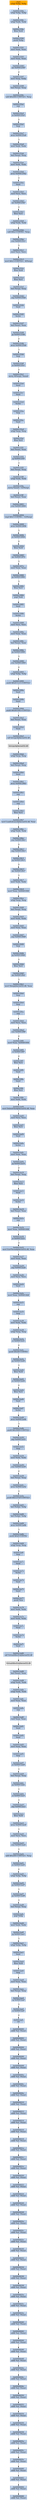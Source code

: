 digraph G {
node[shape=rectangle,style=filled,fillcolor=lightsteelblue,color=lightsteelblue]
bgcolor="transparent"
a0x00412588xchgl_ebp_ebp[label="start\nxchgl %ebp, %ebp",fillcolor="orange",color="lightgrey"];
a0x0041258axchgl_ebp_ebp[label="0x0041258a\nxchgl %ebp, %ebp"];
a0x0041258cxchgl_edx_edx[label="0x0041258c\nxchgl %edx, %edx"];
a0x0041258effree_st0[label="0x0041258e\nffree %st0"];
a0x00412590pushl_ebp[label="0x00412590\npushl %ebp"];
a0x00412591movl_eax_eax[label="0x00412591\nmovl %eax, %eax"];
a0x00412593movl_eax_eax[label="0x00412593\nmovl %eax, %eax"];
a0x00412595jne_0x00412597[label="0x00412595\njne 0x00412597"];
a0x00412597movl_esp_ebp[label="0x00412597\nmovl %esp, %ebp"];
a0x00412599leal_esp__esp[label="0x00412599\nleal (%esp), %esp"];
a0x0041259csubl_0x200UINT32_esp[label="0x0041259c\nsubl $0x200<UINT32>, %esp"];
a0x004125a2nop_[label="0x004125a2\nnop "];
a0x004125a3je_0x004125a5[label="0x004125a3\nje 0x004125a5"];
a0x004125a5fnop_[label="0x004125a5\nfnop "];
a0x004125a7jecxz_0x004125a9[label="0x004125a7\njecxz 0x004125a9"];
a0x004125a9movl_edx_edx[label="0x004125a9\nmovl %edx, %edx"];
a0x004125ableal_esp__esp[label="0x004125ab\nleal (%esp), %esp"];
a0x004125aemovl_edx_edx[label="0x004125ae\nmovl %edx, %edx"];
a0x004125b0jecxz_0x004125b2[label="0x004125b0\njecxz 0x004125b2"];
a0x004125b2fwait_[label="0x004125b2\nfwait "];
a0x004125b3movl_ecx_ecx[label="0x004125b3\nmovl %ecx, %ecx"];
a0x004125b5jne_0x004125b7[label="0x004125b5\njne 0x004125b7"];
a0x004125b7ffree_st1[label="0x004125b7\nffree %st1"];
a0x004125b9xchgl_edx_edx[label="0x004125b9\nxchgl %edx, %edx"];
a0x004125bbsubl_0xcUINT8_esp[label="0x004125bb\nsubl $0xc<UINT8>, %esp"];
a0x004125bejcxz_0x004125c1[label="0x004125be\njcxz 0x004125c1"];
a0x004125c1movl_ecx_ecx[label="0x004125c1\nmovl %ecx, %ecx"];
a0x004125c3movl_0x1UINT32__8esp_[label="0x004125c3\nmovl $0x1<UINT32>, -8(%esp)"];
a0x004125cbffree_st0[label="0x004125cb\nffree %st0"];
a0x004125cdffree_st1[label="0x004125cd\nffree %st1"];
a0x004125cfleal_esp__esp[label="0x004125cf\nleal (%esp), %esp"];
a0x004125d2jmp_0x004125d4[label="0x004125d2\njmp 0x004125d4"];
a0x004125d4fwait_[label="0x004125d4\nfwait "];
a0x004125d5fnclex_[label="0x004125d5\nfnclex "];
a0x004125d7leal_eax__eax[label="0x004125d7\nleal (%eax), %eax"];
a0x004125d9jp_0x004125db[label="0x004125d9\njp 0x004125db"];
a0x004125dbjecxz_0x004125dd[label="0x004125db\njecxz 0x004125dd"];
a0x004125ddfnop_[label="0x004125dd\nfnop "];
a0x004125dfje_0x004125e1[label="0x004125df\nje 0x004125e1"];
a0x004125e1movq__8esp__mm0[label="0x004125e1\nmovq -8(%esp), %mm0"];
a0x004125e6fwait_[label="0x004125e6\nfwait "];
a0x004125e7fwait_[label="0x004125e7\nfwait "];
a0x004125e8fnclex_[label="0x004125e8\nfnclex "];
a0x004125eafnop_[label="0x004125ea\nfnop "];
a0x004125ecfwait_[label="0x004125ec\nfwait "];
a0x004125edxchgl_esp_esp[label="0x004125ed\nxchgl %esp, %esp"];
a0x004125efffree_st1[label="0x004125ef\nffree %st1"];
a0x004125f1leal_eax__eax[label="0x004125f1\nleal (%eax), %eax"];
a0x004125f3jg_0x004125f5[label="0x004125f3\njg 0x004125f5"];
a0x004125f5leal_esp__esp[label="0x004125f5\nleal (%esp), %esp"];
a0x004125f8xchgl_edx_edx[label="0x004125f8\nxchgl %edx, %edx"];
a0x004125famovq_mm0__12esp_[label="0x004125fa\nmovq %mm0, -12(%esp)"];
a0x004125ffleal_eax__eax[label="0x004125ff\nleal (%eax), %eax"];
a0x00412601jcxz_0x00412604[label="0x00412601\njcxz 0x00412604"];
a0x00412604cmpl_0x1UINT8__12esp_[label="0x00412604\ncmpl $0x1<UINT8>, -12(%esp)"];
a0x00412609jecxz_0x0041260b[label="0x00412609\njecxz 0x0041260b"];
a0x0041260bje_0x0041260d[label="0x0041260b\nje 0x0041260d"];
a0x0041260dffree_st0[label="0x0041260d\nffree %st0"];
a0x0041260fjne_0x0041297e[label="0x0041260f\njne 0x0041297e"];
a0x0041297emovl_eax_eax[label="0x0041297e\nmovl %eax, %eax"];
a0x00412980jp_0x00412982[label="0x00412980\njp 0x00412982"];
a0x00412982ffree_st1[label="0x00412982\nffree %st1"];
a0x00412984popl_edi[label="0x00412984\npopl %edi"];
a0x00412985fwait_[label="0x00412985\nfwait "];
a0x00412986fnclex_[label="0x00412986\nfnclex "];
a0x00412988movl_ecx_ecx[label="0x00412988\nmovl %ecx, %ecx"];
a0x0041298amovl_eax_eax[label="0x0041298a\nmovl %eax, %eax"];
a0x0041298cleal_eax__eax[label="0x0041298c\nleal (%eax), %eax"];
a0x0041298ejp_0x00412990[label="0x0041298e\njp 0x00412990"];
a0x00412990jcxz_0x00412993[label="0x00412990\njcxz 0x00412993"];
a0x00412993xchgl_ebp_ebp[label="0x00412993\nxchgl %ebp, %ebp"];
a0x00412995pushl_0x411cc1UINT32[label="0x00412995\npushl $0x411cc1<UINT32>"];
a0x0041299afwait_[label="0x0041299a\nfwait "];
a0x0041299bfninit_[label="0x0041299b\nfninit "];
a0x0041299dpushl_0x40100cUINT32[label="0x0041299d\npushl $0x40100c<UINT32>"];
a0x004129a2leal_eax__eax[label="0x004129a2\nleal (%eax), %eax"];
a0x004129a4fwait_[label="0x004129a4\nfwait "];
a0x004129a5call_lstrcpyA_kernel32_dll[label="0x004129a5\ncall lstrcpyA@kernel32.dll"];
lstrcpyA_kernel32_dll[label="lstrcpyA@kernel32.dll",fillcolor="lightgrey",color="lightgrey"];
a0x004129abxchgl_esp_esp[label="0x004129ab\nxchgl %esp, %esp"];
a0x004129adleal_esp__esp[label="0x004129ad\nleal (%esp), %esp"];
a0x004129b0fwait_[label="0x004129b0\nfwait "];
a0x004129b1jecxz_0x004129b3[label="0x004129b1\njecxz 0x004129b3"];
a0x004129b3nop_[label="0x004129b3\nnop "];
a0x004129b4nop_[label="0x004129b4\nnop "];
a0x004129b5ffree_st1[label="0x004129b5\nffree %st1"];
a0x004129b7movl_LoadLibraryA_kernel32_dll_eax[label="0x004129b7\nmovl LoadLibraryA@kernel32.dll, %eax"];
a0x004129bcxchgl_edx_edx[label="0x004129bc\nxchgl %edx, %edx"];
a0x004129bejcxz_0x004129c1[label="0x004129be\njcxz 0x004129c1"];
a0x004129c1jmp_0x004129c3[label="0x004129c1\njmp 0x004129c3"];
a0x004129c3jg_0x004129c5[label="0x004129c3\njg 0x004129c5"];
a0x004129c5jne_0x004129c7[label="0x004129c5\njne 0x004129c7"];
a0x004129c7movl_edx_edx[label="0x004129c7\nmovl %edx, %edx"];
a0x004129c9movl_eax_0x00401000[label="0x004129c9\nmovl %eax, 0x00401000"];
a0x004129cexchgl_esp_esp[label="0x004129ce\nxchgl %esp, %esp"];
a0x004129d0leal_esp__esp[label="0x004129d0\nleal (%esp), %esp"];
a0x004129d3movl_edx_edx[label="0x004129d3\nmovl %edx, %edx"];
a0x004129d5movl_eax_eax[label="0x004129d5\nmovl %eax, %eax"];
a0x004129d7jmp_0x004129d9[label="0x004129d7\njmp 0x004129d9"];
a0x004129d9fnop_[label="0x004129d9\nfnop "];
a0x004129dbjg_0x004129dd[label="0x004129db\njg 0x004129dd"];
a0x004129ddffree_st1[label="0x004129dd\nffree %st1"];
a0x004129dfjne_0x004129e1[label="0x004129df\njne 0x004129e1"];
a0x004129e1movl_Sleep_kernel32_dll_eax[label="0x004129e1\nmovl Sleep@kernel32.dll, %eax"];
a0x004129e6fnop_[label="0x004129e6\nfnop "];
a0x004129e8fnop_[label="0x004129e8\nfnop "];
a0x004129eanop_[label="0x004129ea\nnop "];
a0x004129ebmovl_ecx_ecx[label="0x004129eb\nmovl %ecx, %ecx"];
a0x004129edjcxz_0x004129f0[label="0x004129ed\njcxz 0x004129f0"];
a0x004129f0movl_eax_0x00401004[label="0x004129f0\nmovl %eax, 0x00401004"];
a0x004129f5je_0x004129f7[label="0x004129f5\nje 0x004129f7"];
a0x004129f7ffree_st1[label="0x004129f7\nffree %st1"];
a0x004129f9fwait_[label="0x004129f9\nfwait "];
a0x004129fafninit_[label="0x004129fa\nfninit "];
a0x004129fcffree_st1[label="0x004129fc\nffree %st1"];
a0x004129femovl_edx_edx[label="0x004129fe\nmovl %edx, %edx"];
a0x00412a00movl_DeleteFileA_kernel32_dll_eax[label="0x00412a00\nmovl DeleteFileA@kernel32.dll, %eax"];
a0x00412a05movl_ecx_ecx[label="0x00412a05\nmovl %ecx, %ecx"];
a0x00412a07ffree_st1[label="0x00412a07\nffree %st1"];
a0x00412a09fwait_[label="0x00412a09\nfwait "];
a0x00412a0afnclex_[label="0x00412a0a\nfnclex "];
a0x00412a0cmovl_eax_eax[label="0x00412a0c\nmovl %eax, %eax"];
a0x00412a0ejg_0x00412a10[label="0x00412a0e\njg 0x00412a10"];
a0x00412a10leal_esp__esp[label="0x00412a10\nleal (%esp), %esp"];
a0x00412a13ffree_st1[label="0x00412a13\nffree %st1"];
a0x00412a15fwait_[label="0x00412a15\nfwait "];
a0x00412a16fnclex_[label="0x00412a16\nfnclex "];
a0x00412a18leal_eax__eax[label="0x00412a18\nleal (%eax), %eax"];
a0x00412a1anop_[label="0x00412a1a\nnop "];
a0x00412a1bmovl_eax_0x00401008[label="0x00412a1b\nmovl %eax, 0x00401008"];
a0x00412a20je_0x00412a22[label="0x00412a20\nje 0x00412a22"];
a0x00412a22movl_ExitThread_kernel32_dll_eax[label="0x00412a22\nmovl ExitThread@kernel32.dll, %eax"];
a0x00412a27movl_eax_eax[label="0x00412a27\nmovl %eax, %eax"];
a0x00412a29jmp_0x00412a2b[label="0x00412a29\njmp 0x00412a2b"];
a0x00412a2bmovl_ecx_ecx[label="0x00412a2b\nmovl %ecx, %ecx"];
a0x00412a2dfwait_[label="0x00412a2d\nfwait "];
a0x00412a2emovl_eax_0x004014b8[label="0x00412a2e\nmovl %eax, 0x004014b8"];
a0x00412a33nop_[label="0x00412a33\nnop "];
a0x00412a34fnop_[label="0x00412a34\nfnop "];
a0x00412a36movl_edx_edx[label="0x00412a36\nmovl %edx, %edx"];
a0x00412a38xchgl_esp_esp[label="0x00412a38\nxchgl %esp, %esp"];
a0x00412a3aje_0x00412a3c[label="0x00412a3a\nje 0x00412a3c"];
a0x00412a3cpushl_0x40UINT8[label="0x00412a3c\npushl $0x40<UINT8>"];
a0x00412a3ejp_0x00412a40[label="0x00412a3e\njp 0x00412a40"];
a0x00412a40ffree_st0[label="0x00412a40\nffree %st0"];
a0x00412a42je_0x00412a44[label="0x00412a42\nje 0x00412a44"];
a0x00412a44ffree_st1[label="0x00412a44\nffree %st1"];
a0x00412a46fwait_[label="0x00412a46\nfwait "];
a0x00412a47fnclex_[label="0x00412a47\nfnclex "];
a0x00412a49jecxz_0x00412a4b[label="0x00412a49\njecxz 0x00412a4b"];
a0x00412a4bpushl_0x3000UINT32[label="0x00412a4b\npushl $0x3000<UINT32>"];
a0x00412a50jmp_0x00412a52[label="0x00412a50\njmp 0x00412a52"];
a0x00412a52fnop_[label="0x00412a52\nfnop "];
a0x00412a54movl_edx_edx[label="0x00412a54\nmovl %edx, %edx"];
a0x00412a56jcxz_0x00412a59[label="0x00412a56\njcxz 0x00412a59"];
a0x00412a59leal_esp__esp[label="0x00412a59\nleal (%esp), %esp"];
a0x00412a5cjecxz_0x00412a5e[label="0x00412a5c\njecxz 0x00412a5e"];
a0x00412a5epushl_0x127efUINT32[label="0x00412a5e\npushl $0x127ef<UINT32>"];
a0x00412a63leal_ebp__ebp[label="0x00412a63\nleal (%ebp), %ebp"];
a0x00412a66leal_ebp__ebp[label="0x00412a66\nleal (%ebp), %ebp"];
a0x00412a69jecxz_0x00412a6b[label="0x00412a69\njecxz 0x00412a6b"];
a0x00412a6bpushl_0x0UINT8[label="0x00412a6b\npushl $0x0<UINT8>"];
a0x00412a6dxchgl_esp_esp[label="0x00412a6d\nxchgl %esp, %esp"];
a0x00412a6ffnop_[label="0x00412a6f\nfnop "];
a0x00412a71fwait_[label="0x00412a71\nfwait "];
a0x00412a72fnclex_[label="0x00412a72\nfnclex "];
a0x00412a74fwait_[label="0x00412a74\nfwait "];
a0x00412a75fninit_[label="0x00412a75\nfninit "];
a0x00412a77pushl_esi[label="0x00412a77\npushl %esi"];
a0x00412a78movl_edx_edx[label="0x00412a78\nmovl %edx, %edx"];
a0x00412a7amovl_edx_edx[label="0x00412a7a\nmovl %edx, %edx"];
a0x00412a7cfwait_[label="0x00412a7c\nfwait "];
a0x00412a7dfnclex_[label="0x00412a7d\nfnclex "];
a0x00412a7ffwait_[label="0x00412a7f\nfwait "];
a0x00412a80call_VirtualAllocEx_kernel32_dll[label="0x00412a80\ncall VirtualAllocEx@kernel32.dll"];
VirtualAllocEx_kernel32_dll[label="VirtualAllocEx@kernel32.dll",fillcolor="lightgrey",color="lightgrey"];
a0x00412a86leal_eax__eax[label="0x00412a86\nleal (%eax), %eax"];
a0x00412a88xchgl_edx_edx[label="0x00412a88\nxchgl %edx, %edx"];
a0x00412a8axchgl_edx_edx[label="0x00412a8a\nxchgl %edx, %edx"];
a0x00412a8cmovl_eax_eax[label="0x00412a8c\nmovl %eax, %eax"];
a0x00412a8enop_[label="0x00412a8e\nnop "];
a0x00412a8ftestl_eax_eax[label="0x00412a8f\ntestl %eax, %eax"];
a0x00412a91fwait_[label="0x00412a91\nfwait "];
a0x00412a92fwait_[label="0x00412a92\nfwait "];
a0x00412a93movl_eax_eax[label="0x00412a93\nmovl %eax, %eax"];
a0x00412a95fnop_[label="0x00412a95\nfnop "];
a0x00412a97je_0x00412ab9[label="0x00412a97\nje 0x00412ab9"];
a0x00412ab9leal_esp__esp[label="0x00412ab9\nleal (%esp), %esp"];
a0x00412abcjp_0x00412abe[label="0x00412abc\njp 0x00412abe"];
a0x00412abeje_0x00412ac0[label="0x00412abe\nje 0x00412ac0"];
a0x00412ac0jmp_0x00412ac2[label="0x00412ac0\njmp 0x00412ac2"];
a0x00412ac2ffree_st0[label="0x00412ac2\nffree %st0"];
a0x00412ac4jecxz_0x00412ac6[label="0x00412ac4\njecxz 0x00412ac6"];
a0x00412ac6movl_ecx_ecx[label="0x00412ac6\nmovl %ecx, %ecx"];
a0x00412ac8jcxz_0x00412acb[label="0x00412ac8\njcxz 0x00412acb"];
a0x00412acbaddl_0x200UINT32_esp[label="0x00412acb\naddl $0x200<UINT32>, %esp"];
a0x00412ad1je_0x00412ad3[label="0x00412ad1\nje 0x00412ad3"];
a0x00412ad3xchgl_ebp_ebp[label="0x00412ad3\nxchgl %ebp, %ebp"];
a0x00412ad5jp_0x00412ad7[label="0x00412ad5\njp 0x00412ad7"];
a0x00412ad7jp_0x00412ad9[label="0x00412ad7\njp 0x00412ad9"];
a0x00412ad9leal_esp__esp[label="0x00412ad9\nleal (%esp), %esp"];
a0x00412adcpopl_ebp[label="0x00412adc\npopl %ebp"];
a0x00412addmovl_edx_edx[label="0x00412add\nmovl %edx, %edx"];
a0x00412adfjg_0x00412ae1[label="0x00412adf\njg 0x00412ae1"];
a0x00412ae1xchgl_ebp_ebp[label="0x00412ae1\nxchgl %ebp, %ebp"];
a0x00412ae3fwait_[label="0x00412ae3\nfwait "];
a0x00412ae4ffree_st0[label="0x00412ae4\nffree %st0"];
a0x00412ae6fnop_[label="0x00412ae6\nfnop "];
a0x00412ae8movl_eax_eax[label="0x00412ae8\nmovl %eax, %eax"];
a0x00412aealeal_esp__esp[label="0x00412aea\nleal (%esp), %esp"];
a0x00412aedjg_0x00412aef[label="0x00412aed\njg 0x00412aef"];
a0x00412aefje_0x00412af1[label="0x00412aef\nje 0x00412af1"];
a0x00412af1ret[label="0x00412af1\nret"];
a0x00000000addb_al_eax_[label="0x00000000\naddb %al, (%eax)"];
a0x00000002addb_al_eax_[label="0x00000002\naddb %al, (%eax)"];
a0x00000004addb_al_eax_[label="0x00000004\naddb %al, (%eax)"];
a0x00000006addb_al_eax_[label="0x00000006\naddb %al, (%eax)"];
a0x00000008addb_al_eax_[label="0x00000008\naddb %al, (%eax)"];
a0x0000000aaddb_al_eax_[label="0x0000000a\naddb %al, (%eax)"];
a0x0000000caddb_al_eax_[label="0x0000000c\naddb %al, (%eax)"];
a0x0000000eaddb_al_eax_[label="0x0000000e\naddb %al, (%eax)"];
a0x00000010addb_al_eax_[label="0x00000010\naddb %al, (%eax)"];
a0x00000012addb_al_eax_[label="0x00000012\naddb %al, (%eax)"];
a0x00000014addb_al_eax_[label="0x00000014\naddb %al, (%eax)"];
a0x00000016addb_al_eax_[label="0x00000016\naddb %al, (%eax)"];
a0x00000018addb_al_eax_[label="0x00000018\naddb %al, (%eax)"];
a0x0000001aaddb_al_eax_[label="0x0000001a\naddb %al, (%eax)"];
a0x0000001caddb_al_eax_[label="0x0000001c\naddb %al, (%eax)"];
a0x0000001eaddb_al_eax_[label="0x0000001e\naddb %al, (%eax)"];
a0x00000020addb_al_eax_[label="0x00000020\naddb %al, (%eax)"];
a0x00000022addb_al_eax_[label="0x00000022\naddb %al, (%eax)"];
a0x00000024addb_al_eax_[label="0x00000024\naddb %al, (%eax)"];
a0x00000026addb_al_eax_[label="0x00000026\naddb %al, (%eax)"];
a0x00000028addb_al_eax_[label="0x00000028\naddb %al, (%eax)"];
a0x0000002aaddb_al_eax_[label="0x0000002a\naddb %al, (%eax)"];
a0x0000002caddb_al_eax_[label="0x0000002c\naddb %al, (%eax)"];
a0x0000002eaddb_al_eax_[label="0x0000002e\naddb %al, (%eax)"];
a0x00000030addb_al_eax_[label="0x00000030\naddb %al, (%eax)"];
a0x00000032addb_al_eax_[label="0x00000032\naddb %al, (%eax)"];
a0x00000034addb_al_eax_[label="0x00000034\naddb %al, (%eax)"];
a0x00000036addb_al_eax_[label="0x00000036\naddb %al, (%eax)"];
a0x00000038addb_al_eax_[label="0x00000038\naddb %al, (%eax)"];
a0x0000003aaddb_al_eax_[label="0x0000003a\naddb %al, (%eax)"];
a0x0000003caddb_al_eax_[label="0x0000003c\naddb %al, (%eax)"];
a0x0000003eaddb_al_eax_[label="0x0000003e\naddb %al, (%eax)"];
a0x00000040addb_al_eax_[label="0x00000040\naddb %al, (%eax)"];
a0x00000042addb_al_eax_[label="0x00000042\naddb %al, (%eax)"];
a0x00000044addb_al_eax_[label="0x00000044\naddb %al, (%eax)"];
a0x00000046addb_al_eax_[label="0x00000046\naddb %al, (%eax)"];
a0x00000048addb_al_eax_[label="0x00000048\naddb %al, (%eax)"];
a0x0000004aaddb_al_eax_[label="0x0000004a\naddb %al, (%eax)"];
a0x0000004caddb_al_eax_[label="0x0000004c\naddb %al, (%eax)"];
a0x0000004eaddb_al_eax_[label="0x0000004e\naddb %al, (%eax)"];
a0x00000050addb_al_eax_[label="0x00000050\naddb %al, (%eax)"];
a0x00000052addb_al_eax_[label="0x00000052\naddb %al, (%eax)"];
a0x00000054addb_al_eax_[label="0x00000054\naddb %al, (%eax)"];
a0x00000056addb_al_eax_[label="0x00000056\naddb %al, (%eax)"];
a0x00000058addb_al_eax_[label="0x00000058\naddb %al, (%eax)"];
a0x0000005aaddb_al_eax_[label="0x0000005a\naddb %al, (%eax)"];
a0x0000005caddb_al_eax_[label="0x0000005c\naddb %al, (%eax)"];
a0x0000005eaddb_al_eax_[label="0x0000005e\naddb %al, (%eax)"];
a0x00000060addb_al_eax_[label="0x00000060\naddb %al, (%eax)"];
a0x00000062addb_al_eax_[label="0x00000062\naddb %al, (%eax)"];
a0x00000064addb_al_eax_[label="0x00000064\naddb %al, (%eax)"];
a0x00000066addb_al_eax_[label="0x00000066\naddb %al, (%eax)"];
a0x00412588xchgl_ebp_ebp -> a0x0041258axchgl_ebp_ebp [color="#000000"];
a0x0041258axchgl_ebp_ebp -> a0x0041258cxchgl_edx_edx [color="#000000"];
a0x0041258cxchgl_edx_edx -> a0x0041258effree_st0 [color="#000000"];
a0x0041258effree_st0 -> a0x00412590pushl_ebp [color="#000000"];
a0x00412590pushl_ebp -> a0x00412591movl_eax_eax [color="#000000"];
a0x00412591movl_eax_eax -> a0x00412593movl_eax_eax [color="#000000"];
a0x00412593movl_eax_eax -> a0x00412595jne_0x00412597 [color="#000000"];
a0x00412595jne_0x00412597 -> a0x00412597movl_esp_ebp [color="#000000",label="F"];
a0x00412597movl_esp_ebp -> a0x00412599leal_esp__esp [color="#000000"];
a0x00412599leal_esp__esp -> a0x0041259csubl_0x200UINT32_esp [color="#000000"];
a0x0041259csubl_0x200UINT32_esp -> a0x004125a2nop_ [color="#000000"];
a0x004125a2nop_ -> a0x004125a3je_0x004125a5 [color="#000000"];
a0x004125a3je_0x004125a5 -> a0x004125a5fnop_ [color="#000000",label="F"];
a0x004125a5fnop_ -> a0x004125a7jecxz_0x004125a9 [color="#000000"];
a0x004125a7jecxz_0x004125a9 -> a0x004125a9movl_edx_edx [color="#000000",label="T"];
a0x004125a9movl_edx_edx -> a0x004125ableal_esp__esp [color="#000000"];
a0x004125ableal_esp__esp -> a0x004125aemovl_edx_edx [color="#000000"];
a0x004125aemovl_edx_edx -> a0x004125b0jecxz_0x004125b2 [color="#000000"];
a0x004125b0jecxz_0x004125b2 -> a0x004125b2fwait_ [color="#000000",label="T"];
a0x004125b2fwait_ -> a0x004125b3movl_ecx_ecx [color="#000000"];
a0x004125b3movl_ecx_ecx -> a0x004125b5jne_0x004125b7 [color="#000000"];
a0x004125b5jne_0x004125b7 -> a0x004125b7ffree_st1 [color="#000000",label="T"];
a0x004125b7ffree_st1 -> a0x004125b9xchgl_edx_edx [color="#000000"];
a0x004125b9xchgl_edx_edx -> a0x004125bbsubl_0xcUINT8_esp [color="#000000"];
a0x004125bbsubl_0xcUINT8_esp -> a0x004125bejcxz_0x004125c1 [color="#000000"];
a0x004125bejcxz_0x004125c1 -> a0x004125c1movl_ecx_ecx [color="#000000",label="T"];
a0x004125c1movl_ecx_ecx -> a0x004125c3movl_0x1UINT32__8esp_ [color="#000000"];
a0x004125c3movl_0x1UINT32__8esp_ -> a0x004125cbffree_st0 [color="#000000"];
a0x004125cbffree_st0 -> a0x004125cdffree_st1 [color="#000000"];
a0x004125cdffree_st1 -> a0x004125cfleal_esp__esp [color="#000000"];
a0x004125cfleal_esp__esp -> a0x004125d2jmp_0x004125d4 [color="#000000"];
a0x004125d2jmp_0x004125d4 -> a0x004125d4fwait_ [color="#000000"];
a0x004125d4fwait_ -> a0x004125d5fnclex_ [color="#000000"];
a0x004125d5fnclex_ -> a0x004125d7leal_eax__eax [color="#000000"];
a0x004125d7leal_eax__eax -> a0x004125d9jp_0x004125db [color="#000000"];
a0x004125d9jp_0x004125db -> a0x004125dbjecxz_0x004125dd [color="#000000",label="F"];
a0x004125dbjecxz_0x004125dd -> a0x004125ddfnop_ [color="#000000",label="T"];
a0x004125ddfnop_ -> a0x004125dfje_0x004125e1 [color="#000000"];
a0x004125dfje_0x004125e1 -> a0x004125e1movq__8esp__mm0 [color="#000000",label="F"];
a0x004125e1movq__8esp__mm0 -> a0x004125e6fwait_ [color="#000000"];
a0x004125e6fwait_ -> a0x004125e7fwait_ [color="#000000"];
a0x004125e7fwait_ -> a0x004125e8fnclex_ [color="#000000"];
a0x004125e8fnclex_ -> a0x004125eafnop_ [color="#000000"];
a0x004125eafnop_ -> a0x004125ecfwait_ [color="#000000"];
a0x004125ecfwait_ -> a0x004125edxchgl_esp_esp [color="#000000"];
a0x004125edxchgl_esp_esp -> a0x004125efffree_st1 [color="#000000"];
a0x004125efffree_st1 -> a0x004125f1leal_eax__eax [color="#000000"];
a0x004125f1leal_eax__eax -> a0x004125f3jg_0x004125f5 [color="#000000"];
a0x004125f3jg_0x004125f5 -> a0x004125f5leal_esp__esp [color="#000000",label="T"];
a0x004125f5leal_esp__esp -> a0x004125f8xchgl_edx_edx [color="#000000"];
a0x004125f8xchgl_edx_edx -> a0x004125famovq_mm0__12esp_ [color="#000000"];
a0x004125famovq_mm0__12esp_ -> a0x004125ffleal_eax__eax [color="#000000"];
a0x004125ffleal_eax__eax -> a0x00412601jcxz_0x00412604 [color="#000000"];
a0x00412601jcxz_0x00412604 -> a0x00412604cmpl_0x1UINT8__12esp_ [color="#000000",label="T"];
a0x00412604cmpl_0x1UINT8__12esp_ -> a0x00412609jecxz_0x0041260b [color="#000000"];
a0x00412609jecxz_0x0041260b -> a0x0041260bje_0x0041260d [color="#000000",label="T"];
a0x0041260bje_0x0041260d -> a0x0041260dffree_st0 [color="#000000",label="F"];
a0x0041260dffree_st0 -> a0x0041260fjne_0x0041297e [color="#000000"];
a0x0041260fjne_0x0041297e -> a0x0041297emovl_eax_eax [color="#000000",label="T"];
a0x0041297emovl_eax_eax -> a0x00412980jp_0x00412982 [color="#000000"];
a0x00412980jp_0x00412982 -> a0x00412982ffree_st1 [color="#000000",label="T"];
a0x00412982ffree_st1 -> a0x00412984popl_edi [color="#000000"];
a0x00412984popl_edi -> a0x00412985fwait_ [color="#000000"];
a0x00412985fwait_ -> a0x00412986fnclex_ [color="#000000"];
a0x00412986fnclex_ -> a0x00412988movl_ecx_ecx [color="#000000"];
a0x00412988movl_ecx_ecx -> a0x0041298amovl_eax_eax [color="#000000"];
a0x0041298amovl_eax_eax -> a0x0041298cleal_eax__eax [color="#000000"];
a0x0041298cleal_eax__eax -> a0x0041298ejp_0x00412990 [color="#000000"];
a0x0041298ejp_0x00412990 -> a0x00412990jcxz_0x00412993 [color="#000000",label="T"];
a0x00412990jcxz_0x00412993 -> a0x00412993xchgl_ebp_ebp [color="#000000",label="F"];
a0x00412993xchgl_ebp_ebp -> a0x00412995pushl_0x411cc1UINT32 [color="#000000"];
a0x00412995pushl_0x411cc1UINT32 -> a0x0041299afwait_ [color="#000000"];
a0x0041299afwait_ -> a0x0041299bfninit_ [color="#000000"];
a0x0041299bfninit_ -> a0x0041299dpushl_0x40100cUINT32 [color="#000000"];
a0x0041299dpushl_0x40100cUINT32 -> a0x004129a2leal_eax__eax [color="#000000"];
a0x004129a2leal_eax__eax -> a0x004129a4fwait_ [color="#000000"];
a0x004129a4fwait_ -> a0x004129a5call_lstrcpyA_kernel32_dll [color="#000000"];
a0x004129a5call_lstrcpyA_kernel32_dll -> lstrcpyA_kernel32_dll [color="#000000"];
lstrcpyA_kernel32_dll -> a0x004129abxchgl_esp_esp [color="#000000"];
a0x004129abxchgl_esp_esp -> a0x004129adleal_esp__esp [color="#000000"];
a0x004129adleal_esp__esp -> a0x004129b0fwait_ [color="#000000"];
a0x004129b0fwait_ -> a0x004129b1jecxz_0x004129b3 [color="#000000"];
a0x004129b1jecxz_0x004129b3 -> a0x004129b3nop_ [color="#000000",label="T"];
a0x004129b3nop_ -> a0x004129b4nop_ [color="#000000"];
a0x004129b4nop_ -> a0x004129b5ffree_st1 [color="#000000"];
a0x004129b5ffree_st1 -> a0x004129b7movl_LoadLibraryA_kernel32_dll_eax [color="#000000"];
a0x004129b7movl_LoadLibraryA_kernel32_dll_eax -> a0x004129bcxchgl_edx_edx [color="#000000"];
a0x004129bcxchgl_edx_edx -> a0x004129bejcxz_0x004129c1 [color="#000000"];
a0x004129bejcxz_0x004129c1 -> a0x004129c1jmp_0x004129c3 [color="#000000",label="F"];
a0x004129c1jmp_0x004129c3 -> a0x004129c3jg_0x004129c5 [color="#000000"];
a0x004129c3jg_0x004129c5 -> a0x004129c5jne_0x004129c7 [color="#000000",label="F"];
a0x004129c5jne_0x004129c7 -> a0x004129c7movl_edx_edx [color="#000000",label="T"];
a0x004129c7movl_edx_edx -> a0x004129c9movl_eax_0x00401000 [color="#000000"];
a0x004129c9movl_eax_0x00401000 -> a0x004129cexchgl_esp_esp [color="#000000"];
a0x004129cexchgl_esp_esp -> a0x004129d0leal_esp__esp [color="#000000"];
a0x004129d0leal_esp__esp -> a0x004129d3movl_edx_edx [color="#000000"];
a0x004129d3movl_edx_edx -> a0x004129d5movl_eax_eax [color="#000000"];
a0x004129d5movl_eax_eax -> a0x004129d7jmp_0x004129d9 [color="#000000"];
a0x004129d7jmp_0x004129d9 -> a0x004129d9fnop_ [color="#000000"];
a0x004129d9fnop_ -> a0x004129dbjg_0x004129dd [color="#000000"];
a0x004129dbjg_0x004129dd -> a0x004129ddffree_st1 [color="#000000",label="F"];
a0x004129ddffree_st1 -> a0x004129dfjne_0x004129e1 [color="#000000"];
a0x004129dfjne_0x004129e1 -> a0x004129e1movl_Sleep_kernel32_dll_eax [color="#000000",label="T"];
a0x004129e1movl_Sleep_kernel32_dll_eax -> a0x004129e6fnop_ [color="#000000"];
a0x004129e6fnop_ -> a0x004129e8fnop_ [color="#000000"];
a0x004129e8fnop_ -> a0x004129eanop_ [color="#000000"];
a0x004129eanop_ -> a0x004129ebmovl_ecx_ecx [color="#000000"];
a0x004129ebmovl_ecx_ecx -> a0x004129edjcxz_0x004129f0 [color="#000000"];
a0x004129edjcxz_0x004129f0 -> a0x004129f0movl_eax_0x00401004 [color="#000000",label="F"];
a0x004129f0movl_eax_0x00401004 -> a0x004129f5je_0x004129f7 [color="#000000"];
a0x004129f5je_0x004129f7 -> a0x004129f7ffree_st1 [color="#000000",label="F"];
a0x004129f7ffree_st1 -> a0x004129f9fwait_ [color="#000000"];
a0x004129f9fwait_ -> a0x004129fafninit_ [color="#000000"];
a0x004129fafninit_ -> a0x004129fcffree_st1 [color="#000000"];
a0x004129fcffree_st1 -> a0x004129femovl_edx_edx [color="#000000"];
a0x004129femovl_edx_edx -> a0x00412a00movl_DeleteFileA_kernel32_dll_eax [color="#000000"];
a0x00412a00movl_DeleteFileA_kernel32_dll_eax -> a0x00412a05movl_ecx_ecx [color="#000000"];
a0x00412a05movl_ecx_ecx -> a0x00412a07ffree_st1 [color="#000000"];
a0x00412a07ffree_st1 -> a0x00412a09fwait_ [color="#000000"];
a0x00412a09fwait_ -> a0x00412a0afnclex_ [color="#000000"];
a0x00412a0afnclex_ -> a0x00412a0cmovl_eax_eax [color="#000000"];
a0x00412a0cmovl_eax_eax -> a0x00412a0ejg_0x00412a10 [color="#000000"];
a0x00412a0ejg_0x00412a10 -> a0x00412a10leal_esp__esp [color="#000000",label="F"];
a0x00412a10leal_esp__esp -> a0x00412a13ffree_st1 [color="#000000"];
a0x00412a13ffree_st1 -> a0x00412a15fwait_ [color="#000000"];
a0x00412a15fwait_ -> a0x00412a16fnclex_ [color="#000000"];
a0x00412a16fnclex_ -> a0x00412a18leal_eax__eax [color="#000000"];
a0x00412a18leal_eax__eax -> a0x00412a1anop_ [color="#000000"];
a0x00412a1anop_ -> a0x00412a1bmovl_eax_0x00401008 [color="#000000"];
a0x00412a1bmovl_eax_0x00401008 -> a0x00412a20je_0x00412a22 [color="#000000"];
a0x00412a20je_0x00412a22 -> a0x00412a22movl_ExitThread_kernel32_dll_eax [color="#000000",label="F"];
a0x00412a22movl_ExitThread_kernel32_dll_eax -> a0x00412a27movl_eax_eax [color="#000000"];
a0x00412a27movl_eax_eax -> a0x00412a29jmp_0x00412a2b [color="#000000"];
a0x00412a29jmp_0x00412a2b -> a0x00412a2bmovl_ecx_ecx [color="#000000"];
a0x00412a2bmovl_ecx_ecx -> a0x00412a2dfwait_ [color="#000000"];
a0x00412a2dfwait_ -> a0x00412a2emovl_eax_0x004014b8 [color="#000000"];
a0x00412a2emovl_eax_0x004014b8 -> a0x00412a33nop_ [color="#000000"];
a0x00412a33nop_ -> a0x00412a34fnop_ [color="#000000"];
a0x00412a34fnop_ -> a0x00412a36movl_edx_edx [color="#000000"];
a0x00412a36movl_edx_edx -> a0x00412a38xchgl_esp_esp [color="#000000"];
a0x00412a38xchgl_esp_esp -> a0x00412a3aje_0x00412a3c [color="#000000"];
a0x00412a3aje_0x00412a3c -> a0x00412a3cpushl_0x40UINT8 [color="#000000",label="F"];
a0x00412a3cpushl_0x40UINT8 -> a0x00412a3ejp_0x00412a40 [color="#000000"];
a0x00412a3ejp_0x00412a40 -> a0x00412a40ffree_st0 [color="#000000",label="T"];
a0x00412a40ffree_st0 -> a0x00412a42je_0x00412a44 [color="#000000"];
a0x00412a42je_0x00412a44 -> a0x00412a44ffree_st1 [color="#000000",label="F"];
a0x00412a44ffree_st1 -> a0x00412a46fwait_ [color="#000000"];
a0x00412a46fwait_ -> a0x00412a47fnclex_ [color="#000000"];
a0x00412a47fnclex_ -> a0x00412a49jecxz_0x00412a4b [color="#000000"];
a0x00412a49jecxz_0x00412a4b -> a0x00412a4bpushl_0x3000UINT32 [color="#000000",label="T"];
a0x00412a4bpushl_0x3000UINT32 -> a0x00412a50jmp_0x00412a52 [color="#000000"];
a0x00412a50jmp_0x00412a52 -> a0x00412a52fnop_ [color="#000000"];
a0x00412a52fnop_ -> a0x00412a54movl_edx_edx [color="#000000"];
a0x00412a54movl_edx_edx -> a0x00412a56jcxz_0x00412a59 [color="#000000"];
a0x00412a56jcxz_0x00412a59 -> a0x00412a59leal_esp__esp [color="#000000",label="F"];
a0x00412a59leal_esp__esp -> a0x00412a5cjecxz_0x00412a5e [color="#000000"];
a0x00412a5cjecxz_0x00412a5e -> a0x00412a5epushl_0x127efUINT32 [color="#000000",label="T"];
a0x00412a5epushl_0x127efUINT32 -> a0x00412a63leal_ebp__ebp [color="#000000"];
a0x00412a63leal_ebp__ebp -> a0x00412a66leal_ebp__ebp [color="#000000"];
a0x00412a66leal_ebp__ebp -> a0x00412a69jecxz_0x00412a6b [color="#000000"];
a0x00412a69jecxz_0x00412a6b -> a0x00412a6bpushl_0x0UINT8 [color="#000000",label="T"];
a0x00412a6bpushl_0x0UINT8 -> a0x00412a6dxchgl_esp_esp [color="#000000"];
a0x00412a6dxchgl_esp_esp -> a0x00412a6ffnop_ [color="#000000"];
a0x00412a6ffnop_ -> a0x00412a71fwait_ [color="#000000"];
a0x00412a71fwait_ -> a0x00412a72fnclex_ [color="#000000"];
a0x00412a72fnclex_ -> a0x00412a74fwait_ [color="#000000"];
a0x00412a74fwait_ -> a0x00412a75fninit_ [color="#000000"];
a0x00412a75fninit_ -> a0x00412a77pushl_esi [color="#000000"];
a0x00412a77pushl_esi -> a0x00412a78movl_edx_edx [color="#000000"];
a0x00412a78movl_edx_edx -> a0x00412a7amovl_edx_edx [color="#000000"];
a0x00412a7amovl_edx_edx -> a0x00412a7cfwait_ [color="#000000"];
a0x00412a7cfwait_ -> a0x00412a7dfnclex_ [color="#000000"];
a0x00412a7dfnclex_ -> a0x00412a7ffwait_ [color="#000000"];
a0x00412a7ffwait_ -> a0x00412a80call_VirtualAllocEx_kernel32_dll [color="#000000"];
a0x00412a80call_VirtualAllocEx_kernel32_dll -> VirtualAllocEx_kernel32_dll [color="#000000"];
VirtualAllocEx_kernel32_dll -> a0x00412a86leal_eax__eax [color="#000000"];
a0x00412a86leal_eax__eax -> a0x00412a88xchgl_edx_edx [color="#000000"];
a0x00412a88xchgl_edx_edx -> a0x00412a8axchgl_edx_edx [color="#000000"];
a0x00412a8axchgl_edx_edx -> a0x00412a8cmovl_eax_eax [color="#000000"];
a0x00412a8cmovl_eax_eax -> a0x00412a8enop_ [color="#000000"];
a0x00412a8enop_ -> a0x00412a8ftestl_eax_eax [color="#000000"];
a0x00412a8ftestl_eax_eax -> a0x00412a91fwait_ [color="#000000"];
a0x00412a91fwait_ -> a0x00412a92fwait_ [color="#000000"];
a0x00412a92fwait_ -> a0x00412a93movl_eax_eax [color="#000000"];
a0x00412a93movl_eax_eax -> a0x00412a95fnop_ [color="#000000"];
a0x00412a95fnop_ -> a0x00412a97je_0x00412ab9 [color="#000000"];
a0x00412a97je_0x00412ab9 -> a0x00412ab9leal_esp__esp [color="#000000",label="T"];
a0x00412ab9leal_esp__esp -> a0x00412abcjp_0x00412abe [color="#000000"];
a0x00412abcjp_0x00412abe -> a0x00412abeje_0x00412ac0 [color="#000000",label="T"];
a0x00412abeje_0x00412ac0 -> a0x00412ac0jmp_0x00412ac2 [color="#000000",label="T"];
a0x00412ac0jmp_0x00412ac2 -> a0x00412ac2ffree_st0 [color="#000000"];
a0x00412ac2ffree_st0 -> a0x00412ac4jecxz_0x00412ac6 [color="#000000"];
a0x00412ac4jecxz_0x00412ac6 -> a0x00412ac6movl_ecx_ecx [color="#000000",label="T"];
a0x00412ac6movl_ecx_ecx -> a0x00412ac8jcxz_0x00412acb [color="#000000"];
a0x00412ac8jcxz_0x00412acb -> a0x00412acbaddl_0x200UINT32_esp [color="#000000",label="T"];
a0x00412acbaddl_0x200UINT32_esp -> a0x00412ad1je_0x00412ad3 [color="#000000"];
a0x00412ad1je_0x00412ad3 -> a0x00412ad3xchgl_ebp_ebp [color="#000000",label="F"];
a0x00412ad3xchgl_ebp_ebp -> a0x00412ad5jp_0x00412ad7 [color="#000000"];
a0x00412ad5jp_0x00412ad7 -> a0x00412ad7jp_0x00412ad9 [color="#000000",label="T"];
a0x00412ad7jp_0x00412ad9 -> a0x00412ad9leal_esp__esp [color="#000000",label="T"];
a0x00412ad9leal_esp__esp -> a0x00412adcpopl_ebp [color="#000000"];
a0x00412adcpopl_ebp -> a0x00412addmovl_edx_edx [color="#000000"];
a0x00412addmovl_edx_edx -> a0x00412adfjg_0x00412ae1 [color="#000000"];
a0x00412adfjg_0x00412ae1 -> a0x00412ae1xchgl_ebp_ebp [color="#000000",label="T"];
a0x00412ae1xchgl_ebp_ebp -> a0x00412ae3fwait_ [color="#000000"];
a0x00412ae3fwait_ -> a0x00412ae4ffree_st0 [color="#000000"];
a0x00412ae4ffree_st0 -> a0x00412ae6fnop_ [color="#000000"];
a0x00412ae6fnop_ -> a0x00412ae8movl_eax_eax [color="#000000"];
a0x00412ae8movl_eax_eax -> a0x00412aealeal_esp__esp [color="#000000"];
a0x00412aealeal_esp__esp -> a0x00412aedjg_0x00412aef [color="#000000"];
a0x00412aedjg_0x00412aef -> a0x00412aefje_0x00412af1 [color="#000000",label="T"];
a0x00412aefje_0x00412af1 -> a0x00412af1ret [color="#000000",label="F"];
a0x00412af1ret -> a0x00000000addb_al_eax_ [color="#000000"];
a0x00000000addb_al_eax_ -> a0x00000002addb_al_eax_ [color="#000000"];
a0x00000002addb_al_eax_ -> a0x00000004addb_al_eax_ [color="#000000"];
a0x00000004addb_al_eax_ -> a0x00000006addb_al_eax_ [color="#000000"];
a0x00000006addb_al_eax_ -> a0x00000008addb_al_eax_ [color="#000000"];
a0x00000008addb_al_eax_ -> a0x0000000aaddb_al_eax_ [color="#000000"];
a0x0000000aaddb_al_eax_ -> a0x0000000caddb_al_eax_ [color="#000000"];
a0x0000000caddb_al_eax_ -> a0x0000000eaddb_al_eax_ [color="#000000"];
a0x0000000eaddb_al_eax_ -> a0x00000010addb_al_eax_ [color="#000000"];
a0x00000010addb_al_eax_ -> a0x00000012addb_al_eax_ [color="#000000"];
a0x00000012addb_al_eax_ -> a0x00000014addb_al_eax_ [color="#000000"];
a0x00000014addb_al_eax_ -> a0x00000016addb_al_eax_ [color="#000000"];
a0x00000016addb_al_eax_ -> a0x00000018addb_al_eax_ [color="#000000"];
a0x00000018addb_al_eax_ -> a0x0000001aaddb_al_eax_ [color="#000000"];
a0x0000001aaddb_al_eax_ -> a0x0000001caddb_al_eax_ [color="#000000"];
a0x0000001caddb_al_eax_ -> a0x0000001eaddb_al_eax_ [color="#000000"];
a0x0000001eaddb_al_eax_ -> a0x00000020addb_al_eax_ [color="#000000"];
a0x00000020addb_al_eax_ -> a0x00000022addb_al_eax_ [color="#000000"];
a0x00000022addb_al_eax_ -> a0x00000024addb_al_eax_ [color="#000000"];
a0x00000024addb_al_eax_ -> a0x00000026addb_al_eax_ [color="#000000"];
a0x00000026addb_al_eax_ -> a0x00000028addb_al_eax_ [color="#000000"];
a0x00000028addb_al_eax_ -> a0x0000002aaddb_al_eax_ [color="#000000"];
a0x0000002aaddb_al_eax_ -> a0x0000002caddb_al_eax_ [color="#000000"];
a0x0000002caddb_al_eax_ -> a0x0000002eaddb_al_eax_ [color="#000000"];
a0x0000002eaddb_al_eax_ -> a0x00000030addb_al_eax_ [color="#000000"];
a0x00000030addb_al_eax_ -> a0x00000032addb_al_eax_ [color="#000000"];
a0x00000032addb_al_eax_ -> a0x00000034addb_al_eax_ [color="#000000"];
a0x00000034addb_al_eax_ -> a0x00000036addb_al_eax_ [color="#000000"];
a0x00000036addb_al_eax_ -> a0x00000038addb_al_eax_ [color="#000000"];
a0x00000038addb_al_eax_ -> a0x0000003aaddb_al_eax_ [color="#000000"];
a0x0000003aaddb_al_eax_ -> a0x0000003caddb_al_eax_ [color="#000000"];
a0x0000003caddb_al_eax_ -> a0x0000003eaddb_al_eax_ [color="#000000"];
a0x0000003eaddb_al_eax_ -> a0x00000040addb_al_eax_ [color="#000000"];
a0x00000040addb_al_eax_ -> a0x00000042addb_al_eax_ [color="#000000"];
a0x00000042addb_al_eax_ -> a0x00000044addb_al_eax_ [color="#000000"];
a0x00000044addb_al_eax_ -> a0x00000046addb_al_eax_ [color="#000000"];
a0x00000046addb_al_eax_ -> a0x00000048addb_al_eax_ [color="#000000"];
a0x00000048addb_al_eax_ -> a0x0000004aaddb_al_eax_ [color="#000000"];
a0x0000004aaddb_al_eax_ -> a0x0000004caddb_al_eax_ [color="#000000"];
a0x0000004caddb_al_eax_ -> a0x0000004eaddb_al_eax_ [color="#000000"];
a0x0000004eaddb_al_eax_ -> a0x00000050addb_al_eax_ [color="#000000"];
a0x00000050addb_al_eax_ -> a0x00000052addb_al_eax_ [color="#000000"];
a0x00000052addb_al_eax_ -> a0x00000054addb_al_eax_ [color="#000000"];
a0x00000054addb_al_eax_ -> a0x00000056addb_al_eax_ [color="#000000"];
a0x00000056addb_al_eax_ -> a0x00000058addb_al_eax_ [color="#000000"];
a0x00000058addb_al_eax_ -> a0x0000005aaddb_al_eax_ [color="#000000"];
a0x0000005aaddb_al_eax_ -> a0x0000005caddb_al_eax_ [color="#000000"];
a0x0000005caddb_al_eax_ -> a0x0000005eaddb_al_eax_ [color="#000000"];
a0x0000005eaddb_al_eax_ -> a0x00000060addb_al_eax_ [color="#000000"];
a0x00000060addb_al_eax_ -> a0x00000062addb_al_eax_ [color="#000000"];
a0x00000062addb_al_eax_ -> a0x00000064addb_al_eax_ [color="#000000"];
a0x00000064addb_al_eax_ -> a0x00000066addb_al_eax_ [color="#000000"];
}
